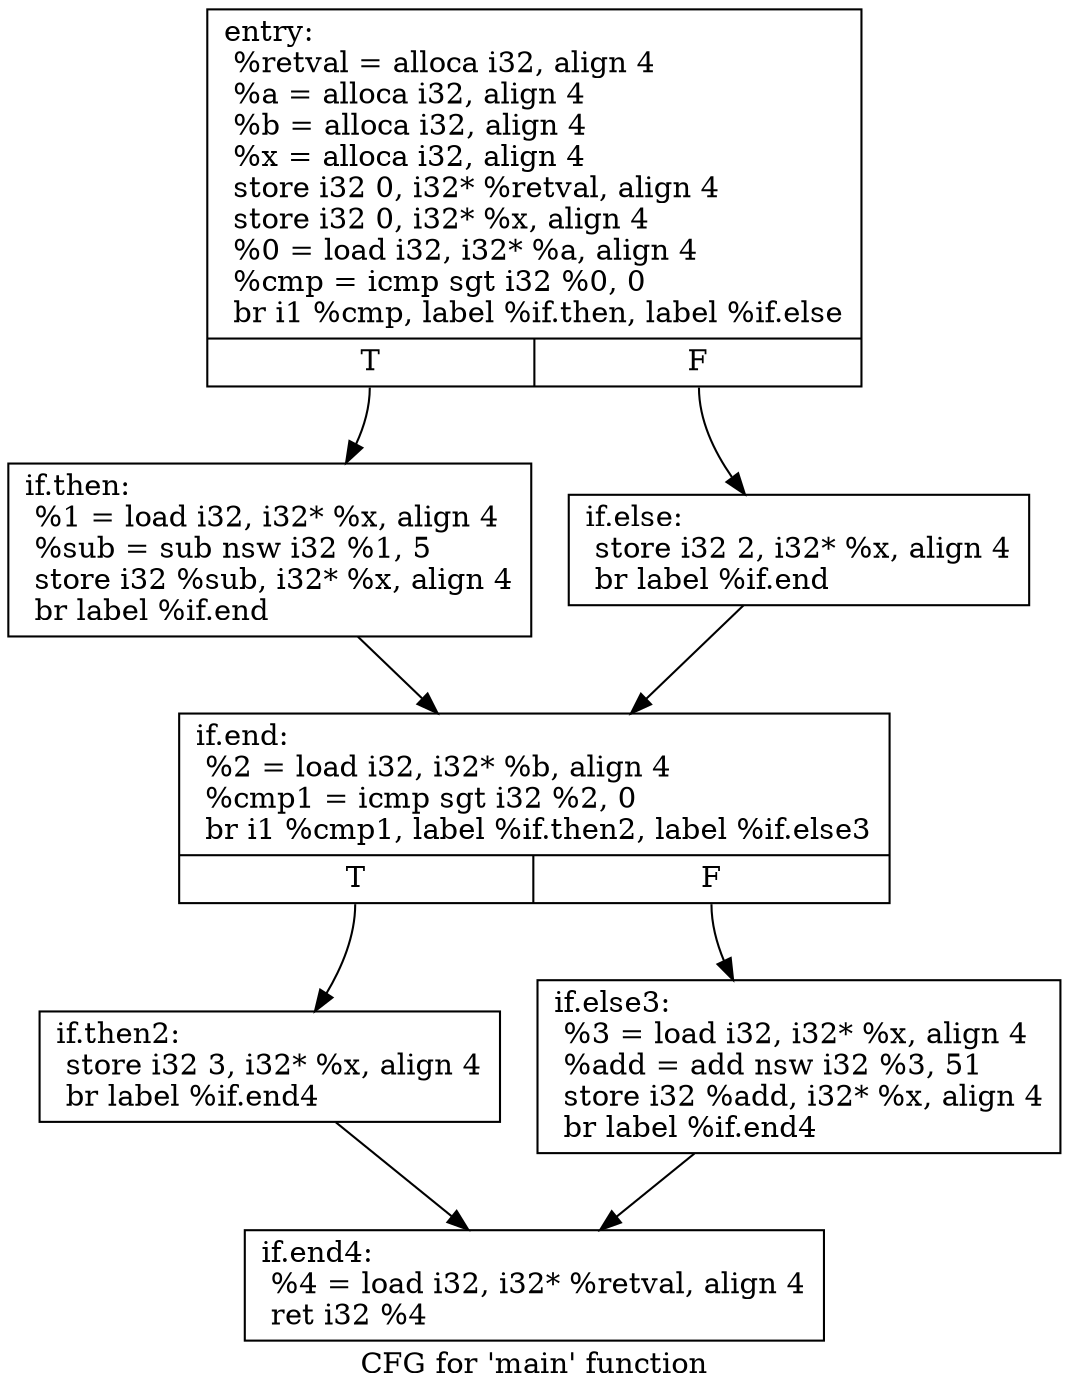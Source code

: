 digraph "CFG for 'main' function" {
	label="CFG for 'main' function";

	Node0x55b6eda847c0 [shape=record,label="{entry:\l  %retval = alloca i32, align 4\l  %a = alloca i32, align 4\l  %b = alloca i32, align 4\l  %x = alloca i32, align 4\l  store i32 0, i32* %retval, align 4\l  store i32 0, i32* %x, align 4\l  %0 = load i32, i32* %a, align 4\l  %cmp = icmp sgt i32 %0, 0\l  br i1 %cmp, label %if.then, label %if.else\l|{<s0>T|<s1>F}}"];
	Node0x55b6eda847c0:s0 -> Node0x55b6eda85370;
	Node0x55b6eda847c0:s1 -> Node0x55b6eda85440;
	Node0x55b6eda85370 [shape=record,label="{if.then:                                          \l  %1 = load i32, i32* %x, align 4\l  %sub = sub nsw i32 %1, 5\l  store i32 %sub, i32* %x, align 4\l  br label %if.end\l}"];
	Node0x55b6eda85370 -> Node0x55b6eda85650;
	Node0x55b6eda85440 [shape=record,label="{if.else:                                          \l  store i32 2, i32* %x, align 4\l  br label %if.end\l}"];
	Node0x55b6eda85440 -> Node0x55b6eda85650;
	Node0x55b6eda85650 [shape=record,label="{if.end:                                           \l  %2 = load i32, i32* %b, align 4\l  %cmp1 = icmp sgt i32 %2, 0\l  br i1 %cmp1, label %if.then2, label %if.else3\l|{<s0>T|<s1>F}}"];
	Node0x55b6eda85650:s0 -> Node0x55b6eda858d0;
	Node0x55b6eda85650:s1 -> Node0x55b6eda859b0;
	Node0x55b6eda858d0 [shape=record,label="{if.then2:                                         \l  store i32 3, i32* %x, align 4\l  br label %if.end4\l}"];
	Node0x55b6eda858d0 -> Node0x55b6eda85ce0;
	Node0x55b6eda859b0 [shape=record,label="{if.else3:                                         \l  %3 = load i32, i32* %x, align 4\l  %add = add nsw i32 %3, 51\l  store i32 %add, i32* %x, align 4\l  br label %if.end4\l}"];
	Node0x55b6eda859b0 -> Node0x55b6eda85ce0;
	Node0x55b6eda85ce0 [shape=record,label="{if.end4:                                          \l  %4 = load i32, i32* %retval, align 4\l  ret i32 %4\l}"];
}
